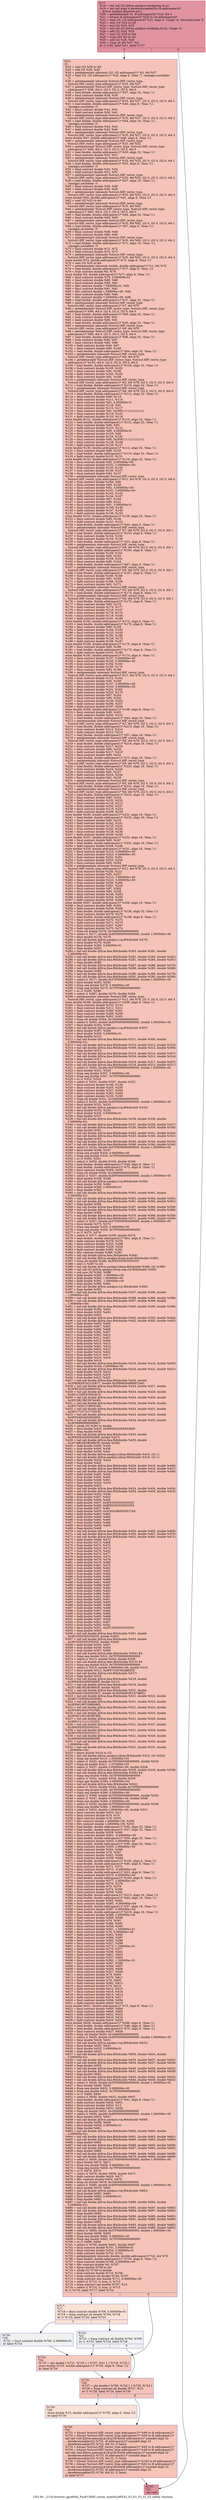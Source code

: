 digraph "CFG for '_Z13Corrector_gpudPdS_PimP15HIP_vector_typeIdLj4EES3_S3_S3_S3_S3_S3_ddddj' function" {
	label="CFG for '_Z13Corrector_gpudPdS_PimP15HIP_vector_typeIdLj4EES3_S3_S3_S3_S3_S3_ddddj' function";

	Node0x5437320 [shape=record,color="#b70d28ff", style=filled, fillcolor="#b70d2870",label="{%17:\l  %18 = tail call i32 @llvm.amdgcn.workgroup.id.x()\l  %19 = tail call align 4 dereferenceable(64) i8 addrspace(4)*\l... @llvm.amdgcn.dispatch.ptr()\l  %20 = getelementptr i8, i8 addrspace(4)* %19, i64 4\l  %21 = bitcast i8 addrspace(4)* %20 to i16 addrspace(4)*\l  %22 = load i16, i16 addrspace(4)* %21, align 4, !range !4, !invariant.load !5\l  %23 = zext i16 %22 to i32\l  %24 = mul i32 %18, %23\l  %25 = tail call i32 @llvm.amdgcn.workitem.id.x(), !range !6\l  %26 = add i32 %24, %25\l  %27 = zext i32 %26 to i64\l  %28 = trunc i64 %4 to i32\l  %29 = add i32 %26, %28\l  %30 = icmp ult i64 %27, %4\l  br i1 %30, label %31, label %737\l|{<s0>T|<s1>F}}"];
	Node0x5437320:s0 -> Node0x5439fb0;
	Node0x5437320:s1 -> Node0x543a040;
	Node0x5439fb0 [shape=record,color="#3d50c3ff", style=filled, fillcolor="#e8765c70",label="{%31:\l31:                                               \l  %32 = sext i32 %29 to i64\l  %33 = add i32 %29, %28\l  %34 = getelementptr inbounds i32, i32 addrspace(1)* %3, i64 %27\l  %35 = load i32, i32 addrspace(1)* %34, align 4, !tbaa !7, !amdgpu.noclobber\l... !5\l  %36 = getelementptr inbounds %struct.HIP_vector_type,\l... %struct.HIP_vector_type addrspace(1)* %10, i64 %27\l  %37 = getelementptr %struct.HIP_vector_type, %struct.HIP_vector_type\l... addrspace(1)* %36, i64 0, i32 0, i32 0, i32 0, i64 0\l  %38 = load double, double addrspace(1)* %37, align 32, !tbaa !11\l  %39 = fmul contract double %38, %38\l  %40 = getelementptr inbounds %struct.HIP_vector_type,\l... %struct.HIP_vector_type addrspace(1)* %10, i64 %27, i32 0, i32 0, i32 0, i64 1\l  %41 = load double, double addrspace(1)* %40, align 8, !tbaa !11,\l... !amdgpu.noclobber !5\l  %42 = fmul contract double %41, %41\l  %43 = fadd contract double %39, %42\l  %44 = getelementptr inbounds %struct.HIP_vector_type,\l... %struct.HIP_vector_type addrspace(1)* %10, i64 %27, i32 0, i32 0, i32 0, i64 2\l  %45 = load double, double addrspace(1)* %44, align 16, !tbaa !11,\l... !amdgpu.noclobber !5\l  %46 = fmul contract double %45, %45\l  %47 = fadd contract double %43, %46\l  %48 = getelementptr inbounds %struct.HIP_vector_type,\l... %struct.HIP_vector_type addrspace(1)* %10, i64 %27, i32 0, i32 0, i32 0, i64 3\l  store double %47, double addrspace(1)* %48, align 8, !tbaa !11\l  %49 = getelementptr inbounds %struct.HIP_vector_type,\l... %struct.HIP_vector_type addrspace(1)* %10, i64 %32\l  %50 = getelementptr %struct.HIP_vector_type, %struct.HIP_vector_type\l... addrspace(1)* %49, i64 0, i32 0, i32 0, i32 0, i64 0\l  %51 = load double, double addrspace(1)* %50, align 32, !tbaa !11\l  %52 = fmul contract double %51, %51\l  %53 = getelementptr inbounds %struct.HIP_vector_type,\l... %struct.HIP_vector_type addrspace(1)* %10, i64 %32, i32 0, i32 0, i32 0, i64 1\l  %54 = load double, double addrspace(1)* %53, align 8, !tbaa !11,\l... !amdgpu.noclobber !5\l  %55 = fmul contract double %54, %54\l  %56 = fadd contract double %52, %55\l  %57 = getelementptr inbounds %struct.HIP_vector_type,\l... %struct.HIP_vector_type addrspace(1)* %10, i64 %32, i32 0, i32 0, i32 0, i64 2\l  %58 = load double, double addrspace(1)* %57, align 16, !tbaa !11,\l... !amdgpu.noclobber !5\l  %59 = fmul contract double %58, %58\l  %60 = fadd contract double %56, %59\l  %61 = getelementptr inbounds %struct.HIP_vector_type,\l... %struct.HIP_vector_type addrspace(1)* %10, i64 %32, i32 0, i32 0, i32 0, i64 3\l  store double %60, double addrspace(1)* %61, align 8, !tbaa !11\l  %62 = sext i32 %33 to i64\l  %63 = getelementptr inbounds %struct.HIP_vector_type,\l... %struct.HIP_vector_type addrspace(1)* %10, i64 %62\l  %64 = getelementptr %struct.HIP_vector_type, %struct.HIP_vector_type\l... addrspace(1)* %63, i64 0, i32 0, i32 0, i32 0, i64 0\l  %65 = load double, double addrspace(1)* %64, align 32, !tbaa !11\l  %66 = fmul contract double %65, %65\l  %67 = getelementptr inbounds %struct.HIP_vector_type,\l... %struct.HIP_vector_type addrspace(1)* %10, i64 %62, i32 0, i32 0, i32 0, i64 1\l  %68 = load double, double addrspace(1)* %67, align 8, !tbaa !11,\l... !amdgpu.noclobber !5\l  %69 = fmul contract double %68, %68\l  %70 = fadd contract double %66, %69\l  %71 = getelementptr inbounds %struct.HIP_vector_type,\l... %struct.HIP_vector_type addrspace(1)* %10, i64 %62, i32 0, i32 0, i32 0, i64 2\l  %72 = load double, double addrspace(1)* %71, align 16, !tbaa !11,\l... !amdgpu.noclobber !5\l  %73 = fmul contract double %72, %72\l  %74 = fadd contract double %70, %73\l  %75 = getelementptr inbounds %struct.HIP_vector_type,\l... %struct.HIP_vector_type addrspace(1)* %10, i64 %62, i32 0, i32 0, i32 0, i64 3\l  store double %74, double addrspace(1)* %75, align 8, !tbaa !11\l  %76 = sext i32 %35 to i64\l  %77 = getelementptr inbounds double, double addrspace(1)* %1, i64 %76\l  %78 = load double, double addrspace(1)* %77, align 8, !tbaa !12\l  %79 = fsub contract double %0, %78\l  store double %0, double addrspace(1)* %77, align 8, !tbaa !12\l  %80 = fmul contract double %79, 5.000000e-01\l  %81 = fmul contract double %80, %80\l  %82 = fmul contract double %80, %81\l  %83 = fdiv contract double 7.500000e-01, %82\l  %84 = fmul contract double %81, %81\l  %85 = fdiv contract double 1.500000e+00, %84\l  %86 = fmul contract double %80, %84\l  %87 = fdiv contract double 7.500000e+00, %86\l  %88 = load double, double addrspace(1)* %37, align 32, !tbaa !11\l  %89 = getelementptr inbounds %struct.HIP_vector_type,\l... %struct.HIP_vector_type addrspace(1)* %7, i64 %76\l  %90 = getelementptr %struct.HIP_vector_type, %struct.HIP_vector_type\l... addrspace(1)* %89, i64 0, i32 0, i32 0, i32 0, i64 0\l  %91 = load double, double addrspace(1)* %90, align 32, !tbaa !11\l  %92 = fsub contract double %88, %91\l  %93 = fadd contract double %88, %91\l  %94 = load double, double addrspace(1)* %50, align 32, !tbaa !11\l  %95 = getelementptr inbounds %struct.HIP_vector_type,\l... %struct.HIP_vector_type addrspace(1)* %8, i64 %76\l  %96 = getelementptr %struct.HIP_vector_type, %struct.HIP_vector_type\l... addrspace(1)* %95, i64 0, i32 0, i32 0, i32 0, i64 0\l  %97 = load double, double addrspace(1)* %96, align 32, !tbaa !11\l  %98 = fsub contract double %94, %97\l  %99 = fmul contract double %80, %98\l  %100 = fadd contract double %94, %97\l  %101 = fmul contract double %80, %100\l  %102 = load double, double addrspace(1)* %64, align 32, !tbaa !11\l  %103 = getelementptr inbounds %struct.HIP_vector_type,\l... %struct.HIP_vector_type addrspace(1)* %9, i64 %76\l  %104 = getelementptr %struct.HIP_vector_type, %struct.HIP_vector_type\l... addrspace(1)* %103, i64 0, i32 0, i32 0, i32 0, i64 0\l  %105 = load double, double addrspace(1)* %104, align 32, !tbaa !11\l  %106 = fsub contract double %102, %105\l  %107 = fmul contract double %81, %106\l  %108 = fadd contract double %102, %105\l  %109 = fmul contract double %81, %108\l  %110 = getelementptr inbounds %struct.HIP_vector_type,\l... %struct.HIP_vector_type addrspace(1)* %5, i64 %76, i32 0, i32 0, i32 0, i64 0\l  %111 = load double, double addrspace(1)* %110, align 32, !tbaa !11\l  %112 = getelementptr inbounds %struct.HIP_vector_type,\l... %struct.HIP_vector_type addrspace(1)* %6, i64 %76, i32 0, i32 0, i32 0, i64 0\l  %113 = load double, double addrspace(1)* %112, align 32, !tbaa !11\l  %114 = fmul contract double %80, %113\l  %115 = fadd contract double %111, %114\l  %116 = fmul contract double %81, 4.000000e-01\l  %117 = fmul contract double %116, %92\l  %118 = fsub contract double %115, %117\l  %119 = fmul contract double %81, 0x3FB1111111111111\l  %120 = fmul contract double %119, %101\l  %121 = fadd contract double %120, %118\l  store double %121, double addrspace(1)* %110, align 32, !tbaa !11\l  %122 = load double, double addrspace(1)* %112, align 32, !tbaa !11\l  %123 = fmul contract double %80, %93\l  %124 = fadd contract double %123, %122\l  %125 = fmul contract double %80, 4.000000e-01\l  %126 = fmul contract double %125, %99\l  %127 = fsub contract double %124, %126\l  %128 = fmul contract double %80, 0x3FB1111111111111\l  %129 = fmul contract double %128, %109\l  %130 = fadd contract double %129, %127\l  store double %130, double addrspace(1)* %112, align 32, !tbaa !11\l  %131 = fmul contract double %80, %130\l  %132 = load double, double addrspace(1)* %110, align 32, !tbaa !11\l  %133 = fadd contract double %132, %131\l  store double %133, double addrspace(1)* %110, align 32, !tbaa !11\l  %134 = fmul contract double %92, 5.000000e+00\l  %135 = fmul contract double %101, 5.000000e+00\l  %136 = fsub contract double %135, %134\l  %137 = fsub contract double %136, %107\l  %138 = fmul contract double %83, %137\l  %139 = getelementptr inbounds %struct.HIP_vector_type,\l... %struct.HIP_vector_type addrspace(1)* %11, i64 %76, i32 0, i32 0, i32 0, i64 0\l  %140 = fsub contract double %109, %99\l  %141 = fmul contract double %85, %140\l  %142 = fmul contract double %92, 3.000000e+00\l  %143 = fmul contract double %101, 3.000000e+00\l  %144 = fsub contract double %142, %143\l  %145 = fadd contract double %144, %107\l  %146 = fmul contract double %87, %145\l  %147 = fmul contract double %80, %141\l  %148 = fmul contract double %81, 5.000000e-01\l  %149 = fmul contract double %148, %146\l  %150 = fadd contract double %147, %149\l  %151 = fadd contract double %138, %150\l  store double %151, double addrspace(1)* %139, align 32, !tbaa !11\l  %152 = fmul contract double %80, %146\l  %153 = fadd contract double %141, %152\l  %154 = load double, double addrspace(1)* %40, align 8, !tbaa !11\l  %155 = getelementptr inbounds %struct.HIP_vector_type,\l... %struct.HIP_vector_type addrspace(1)* %7, i64 %76, i32 0, i32 0, i32 0, i64 1\l  %156 = load double, double addrspace(1)* %155, align 8, !tbaa !11\l  %157 = fsub contract double %154, %156\l  %158 = fadd contract double %154, %156\l  %159 = load double, double addrspace(1)* %53, align 8, !tbaa !11\l  %160 = getelementptr inbounds %struct.HIP_vector_type,\l... %struct.HIP_vector_type addrspace(1)* %8, i64 %76, i32 0, i32 0, i32 0, i64 1\l  %161 = load double, double addrspace(1)* %160, align 8, !tbaa !11\l  %162 = fsub contract double %159, %161\l  %163 = fmul contract double %80, %162\l  %164 = fadd contract double %159, %161\l  %165 = fmul contract double %80, %164\l  %166 = load double, double addrspace(1)* %67, align 8, !tbaa !11\l  %167 = getelementptr inbounds %struct.HIP_vector_type,\l... %struct.HIP_vector_type addrspace(1)* %9, i64 %76, i32 0, i32 0, i32 0, i64 1\l  %168 = load double, double addrspace(1)* %167, align 8, !tbaa !11\l  %169 = fsub contract double %166, %168\l  %170 = fmul contract double %81, %169\l  %171 = fadd contract double %166, %168\l  %172 = fmul contract double %81, %171\l  %173 = getelementptr inbounds %struct.HIP_vector_type,\l... %struct.HIP_vector_type addrspace(1)* %5, i64 %76, i32 0, i32 0, i32 0, i64 1\l  %174 = load double, double addrspace(1)* %173, align 8, !tbaa !11\l  %175 = getelementptr inbounds %struct.HIP_vector_type,\l... %struct.HIP_vector_type addrspace(1)* %6, i64 %76, i32 0, i32 0, i32 0, i64 1\l  %176 = load double, double addrspace(1)* %175, align 8, !tbaa !11\l  %177 = fmul contract double %80, %176\l  %178 = fadd contract double %174, %177\l  %179 = fmul contract double %116, %157\l  %180 = fsub contract double %178, %179\l  %181 = fmul contract double %119, %165\l  %182 = fadd contract double %181, %180\l  store double %182, double addrspace(1)* %173, align 8, !tbaa !11\l  %183 = load double, double addrspace(1)* %175, align 8, !tbaa !11\l  %184 = fmul contract double %80, %158\l  %185 = fadd contract double %184, %183\l  %186 = fmul contract double %125, %163\l  %187 = fsub contract double %185, %186\l  %188 = fmul contract double %128, %172\l  %189 = fadd contract double %188, %187\l  store double %189, double addrspace(1)* %175, align 8, !tbaa !11\l  %190 = fmul contract double %80, %189\l  %191 = load double, double addrspace(1)* %173, align 8, !tbaa !11\l  %192 = fadd contract double %191, %190\l  store double %192, double addrspace(1)* %173, align 8, !tbaa !11\l  %193 = fmul contract double %157, 5.000000e+00\l  %194 = fmul contract double %165, 5.000000e+00\l  %195 = fsub contract double %194, %193\l  %196 = fsub contract double %195, %170\l  %197 = fmul contract double %83, %196\l  %198 = getelementptr inbounds %struct.HIP_vector_type,\l... %struct.HIP_vector_type addrspace(1)* %11, i64 %76, i32 0, i32 0, i32 0, i64 1\l  %199 = fsub contract double %172, %163\l  %200 = fmul contract double %85, %199\l  %201 = fmul contract double %157, 3.000000e+00\l  %202 = fmul contract double %165, 3.000000e+00\l  %203 = fsub contract double %201, %202\l  %204 = fadd contract double %203, %170\l  %205 = fmul contract double %87, %204\l  %206 = fmul contract double %80, %200\l  %207 = fmul contract double %148, %205\l  %208 = fadd contract double %206, %207\l  %209 = fadd contract double %197, %208\l  store double %209, double addrspace(1)* %198, align 8, !tbaa !11\l  %210 = fmul contract double %80, %205\l  %211 = fadd contract double %200, %210\l  %212 = load double, double addrspace(1)* %44, align 16, !tbaa !11\l  %213 = getelementptr inbounds %struct.HIP_vector_type,\l... %struct.HIP_vector_type addrspace(1)* %7, i64 %76, i32 0, i32 0, i32 0, i64 2\l  %214 = load double, double addrspace(1)* %213, align 16, !tbaa !11\l  %215 = fsub contract double %212, %214\l  %216 = fadd contract double %212, %214\l  %217 = load double, double addrspace(1)* %57, align 16, !tbaa !11\l  %218 = getelementptr inbounds %struct.HIP_vector_type,\l... %struct.HIP_vector_type addrspace(1)* %8, i64 %76, i32 0, i32 0, i32 0, i64 2\l  %219 = load double, double addrspace(1)* %218, align 16, !tbaa !11\l  %220 = fsub contract double %217, %219\l  %221 = fmul contract double %80, %220\l  %222 = fadd contract double %217, %219\l  %223 = fmul contract double %80, %222\l  %224 = load double, double addrspace(1)* %71, align 16, !tbaa !11\l  %225 = getelementptr inbounds %struct.HIP_vector_type,\l... %struct.HIP_vector_type addrspace(1)* %9, i64 %76, i32 0, i32 0, i32 0, i64 2\l  %226 = load double, double addrspace(1)* %225, align 16, !tbaa !11\l  %227 = fsub contract double %224, %226\l  %228 = fmul contract double %81, %227\l  %229 = fadd contract double %224, %226\l  %230 = fmul contract double %81, %229\l  %231 = getelementptr inbounds %struct.HIP_vector_type,\l... %struct.HIP_vector_type addrspace(1)* %5, i64 %76, i32 0, i32 0, i32 0, i64 2\l  %232 = load double, double addrspace(1)* %231, align 16, !tbaa !11\l  %233 = getelementptr inbounds %struct.HIP_vector_type,\l... %struct.HIP_vector_type addrspace(1)* %6, i64 %76, i32 0, i32 0, i32 0, i64 2\l  %234 = load double, double addrspace(1)* %233, align 16, !tbaa !11\l  %235 = fmul contract double %80, %234\l  %236 = fadd contract double %232, %235\l  %237 = fmul contract double %116, %215\l  %238 = fsub contract double %236, %237\l  %239 = fmul contract double %119, %223\l  %240 = fadd contract double %239, %238\l  store double %240, double addrspace(1)* %231, align 16, !tbaa !11\l  %241 = load double, double addrspace(1)* %233, align 16, !tbaa !11\l  %242 = fmul contract double %80, %216\l  %243 = fadd contract double %242, %241\l  %244 = fmul contract double %125, %221\l  %245 = fsub contract double %243, %244\l  %246 = fmul contract double %128, %230\l  %247 = fadd contract double %246, %245\l  store double %247, double addrspace(1)* %233, align 16, !tbaa !11\l  %248 = fmul contract double %80, %247\l  %249 = load double, double addrspace(1)* %231, align 16, !tbaa !11\l  %250 = fadd contract double %249, %248\l  store double %250, double addrspace(1)* %231, align 16, !tbaa !11\l  %251 = fmul contract double %215, 5.000000e+00\l  %252 = fmul contract double %223, 5.000000e+00\l  %253 = fsub contract double %252, %251\l  %254 = fsub contract double %253, %228\l  %255 = fmul contract double %83, %254\l  %256 = getelementptr inbounds %struct.HIP_vector_type,\l... %struct.HIP_vector_type addrspace(1)* %11, i64 %76, i32 0, i32 0, i32 0, i64 2\l  %257 = fsub contract double %230, %221\l  %258 = fmul contract double %85, %257\l  %259 = fmul contract double %215, 3.000000e+00\l  %260 = fmul contract double %223, 3.000000e+00\l  %261 = fsub contract double %259, %260\l  %262 = fadd contract double %261, %228\l  %263 = fmul contract double %87, %262\l  %264 = fmul contract double %80, %258\l  %265 = fmul contract double %148, %263\l  %266 = fadd contract double %264, %265\l  %267 = fadd contract double %255, %266\l  store double %267, double addrspace(1)* %256, align 16, !tbaa !11\l  %268 = fmul contract double %80, %263\l  %269 = fadd contract double %258, %268\l  %270 = load double, double addrspace(1)* %139, align 32, !tbaa !11\l  %271 = fmul contract double %270, %270\l  %272 = load double, double addrspace(1)* %198, align 8, !tbaa !11\l  %273 = fmul contract double %272, %272\l  %274 = fadd contract double %271, %273\l  %275 = fmul contract double %267, %267\l  %276 = fadd contract double %275, %274\l  %277 = fcmp olt double %276, 0x1000000000000000\l  %278 = select i1 %277, double 0x4FF0000000000000, double 1.000000e+00\l  %279 = fmul double %276, %278\l  %280 = tail call double @llvm.amdgcn.rsq.f64(double %279)\l  %281 = fmul double %279, %280\l  %282 = fmul double %280, 5.000000e-01\l  %283 = fneg double %282\l  %284 = tail call double @llvm.fma.f64(double %283, double %281, double\l... 5.000000e-01)\l  %285 = tail call double @llvm.fma.f64(double %282, double %284, double %282)\l  %286 = tail call double @llvm.fma.f64(double %281, double %284, double %281)\l  %287 = fneg double %286\l  %288 = tail call double @llvm.fma.f64(double %287, double %286, double %279)\l  %289 = tail call double @llvm.fma.f64(double %288, double %285, double %286)\l  %290 = fneg double %289\l  %291 = tail call double @llvm.fma.f64(double %290, double %289, double %279)\l  %292 = tail call double @llvm.fma.f64(double %291, double %285, double %289)\l  %293 = select i1 %277, double 0x37F0000000000000, double 1.000000e+00\l  %294 = fmul double %293, %292\l  %295 = fcmp oeq double %279, 0.000000e+00\l  %296 = fcmp oeq double %279, 0x7FF0000000000000\l  %297 = or i1 %295, %296\l  %298 = select i1 %297, double %279, double %294\l  %299 = getelementptr inbounds %struct.HIP_vector_type,\l... %struct.HIP_vector_type addrspace(1)* %11, i64 %76, i32 0, i32 0, i32 0, i64 3\l  store double %298, double addrspace(1)* %299, align 8, !tbaa !11\l  %300 = fmul contract double %153, %153\l  %301 = fmul contract double %211, %211\l  %302 = fadd contract double %300, %301\l  %303 = fmul contract double %269, %269\l  %304 = fadd contract double %302, %303\l  %305 = fcmp olt double %304, 0x1000000000000000\l  %306 = select i1 %305, double 0x4FF0000000000000, double 1.000000e+00\l  %307 = fmul double %304, %306\l  %308 = tail call double @llvm.amdgcn.rsq.f64(double %307)\l  %309 = fmul double %307, %308\l  %310 = fmul double %308, 5.000000e-01\l  %311 = fneg double %310\l  %312 = tail call double @llvm.fma.f64(double %311, double %309, double\l... 5.000000e-01)\l  %313 = tail call double @llvm.fma.f64(double %310, double %312, double %310)\l  %314 = tail call double @llvm.fma.f64(double %309, double %312, double %309)\l  %315 = fneg double %314\l  %316 = tail call double @llvm.fma.f64(double %315, double %314, double %307)\l  %317 = tail call double @llvm.fma.f64(double %316, double %313, double %314)\l  %318 = fneg double %317\l  %319 = tail call double @llvm.fma.f64(double %318, double %317, double %307)\l  %320 = tail call double @llvm.fma.f64(double %319, double %313, double %317)\l  %321 = select i1 %305, double 0x37F0000000000000, double 1.000000e+00\l  %322 = fmul double %321, %320\l  %323 = fcmp oeq double %307, 0.000000e+00\l  %324 = fcmp oeq double %307, 0x7FF0000000000000\l  %325 = or i1 %323, %324\l  %326 = select i1 %325, double %307, double %322\l  %327 = fmul contract double %146, %146\l  %328 = fmul contract double %205, %205\l  %329 = fadd contract double %327, %328\l  %330 = fmul contract double %263, %263\l  %331 = fadd contract double %329, %330\l  %332 = fcmp olt double %331, 0x1000000000000000\l  %333 = select i1 %332, double 0x4FF0000000000000, double 1.000000e+00\l  %334 = fmul double %331, %333\l  %335 = tail call double @llvm.amdgcn.rsq.f64(double %334)\l  %336 = fmul double %334, %335\l  %337 = fmul double %335, 5.000000e-01\l  %338 = fneg double %337\l  %339 = tail call double @llvm.fma.f64(double %338, double %336, double\l... 5.000000e-01)\l  %340 = tail call double @llvm.fma.f64(double %337, double %339, double %337)\l  %341 = tail call double @llvm.fma.f64(double %336, double %339, double %336)\l  %342 = fneg double %341\l  %343 = tail call double @llvm.fma.f64(double %342, double %341, double %334)\l  %344 = tail call double @llvm.fma.f64(double %343, double %340, double %341)\l  %345 = fneg double %344\l  %346 = tail call double @llvm.fma.f64(double %345, double %344, double %334)\l  %347 = tail call double @llvm.fma.f64(double %346, double %340, double %344)\l  %348 = select i1 %332, double 0x37F0000000000000, double 1.000000e+00\l  %349 = fmul double %348, %347\l  %350 = fcmp oeq double %334, 0.000000e+00\l  %351 = fcmp oeq double %334, 0x7FF0000000000000\l  %352 = or i1 %350, %351\l  %353 = select i1 %352, double %334, double %349\l  %354 = load double, double addrspace(1)* %48, align 8, !tbaa !11\l  %355 = load double, double addrspace(1)* %75, align 8, !tbaa !11\l  %356 = fmul contract double %354, %355\l  %357 = fcmp olt double %356, 0x1000000000000000\l  %358 = select i1 %357, double 0x4FF0000000000000, double 1.000000e+00\l  %359 = fmul double %356, %358\l  %360 = tail call double @llvm.amdgcn.rsq.f64(double %359)\l  %361 = fmul double %359, %360\l  %362 = fmul double %360, 5.000000e-01\l  %363 = fneg double %362\l  %364 = tail call double @llvm.fma.f64(double %363, double %361, double\l... 5.000000e-01)\l  %365 = tail call double @llvm.fma.f64(double %362, double %364, double %362)\l  %366 = tail call double @llvm.fma.f64(double %361, double %364, double %361)\l  %367 = fneg double %366\l  %368 = tail call double @llvm.fma.f64(double %367, double %366, double %359)\l  %369 = tail call double @llvm.fma.f64(double %368, double %365, double %366)\l  %370 = fneg double %369\l  %371 = tail call double @llvm.fma.f64(double %370, double %369, double %359)\l  %372 = tail call double @llvm.fma.f64(double %371, double %365, double %369)\l  %373 = select i1 %357, double 0x37F0000000000000, double 1.000000e+00\l  %374 = fmul double %373, %372\l  %375 = fcmp oeq double %359, 0.000000e+00\l  %376 = fcmp oeq double %359, 0x7FF0000000000000\l  %377 = or i1 %375, %376\l  %378 = select i1 %377, double %359, double %374\l  %379 = load double, double addrspace(1)* %61, align 8, !tbaa !11\l  %380 = fadd contract double %379, %378\l  %381 = fmul contract double %353, %298\l  %382 = fmul contract double %326, %326\l  %383 = fadd contract double %382, %381\l  %384 = fdiv contract double %380, %383\l  %385 = tail call double @llvm.fabs.f64(double %384)\l  %386 = tail call double @llvm.amdgcn.frexp.mant.f64(double %385)\l  %387 = fcmp olt double %386, 0x3FE5555555555555\l  %388 = zext i1 %387 to i32\l  %389 = tail call double @llvm.amdgcn.ldexp.f64(double %386, i32 %388)\l  %390 = tail call i32 @llvm.amdgcn.frexp.exp.i32.f64(double %385)\l  %391 = sub nsw i32 %390, %388\l  %392 = fadd double %389, -1.000000e+00\l  %393 = fadd double %389, 1.000000e+00\l  %394 = fadd double %393, -1.000000e+00\l  %395 = fsub double %389, %394\l  %396 = tail call double @llvm.amdgcn.rcp.f64(double %393)\l  %397 = fneg double %393\l  %398 = tail call double @llvm.fma.f64(double %397, double %396, double\l... 1.000000e+00)\l  %399 = tail call double @llvm.fma.f64(double %398, double %396, double %396)\l  %400 = tail call double @llvm.fma.f64(double %397, double %399, double\l... 1.000000e+00)\l  %401 = tail call double @llvm.fma.f64(double %400, double %399, double %399)\l  %402 = fmul double %392, %401\l  %403 = fmul double %393, %402\l  %404 = fneg double %403\l  %405 = tail call double @llvm.fma.f64(double %402, double %393, double %404)\l  %406 = tail call double @llvm.fma.f64(double %402, double %395, double %405)\l  %407 = fadd double %403, %406\l  %408 = fsub double %407, %403\l  %409 = fsub double %406, %408\l  %410 = fsub double %392, %407\l  %411 = fsub double %392, %410\l  %412 = fsub double %411, %407\l  %413 = fsub double %412, %409\l  %414 = fadd double %410, %413\l  %415 = fmul double %401, %414\l  %416 = fadd double %402, %415\l  %417 = fsub double %416, %402\l  %418 = fsub double %415, %417\l  %419 = fmul double %416, %416\l  %420 = fneg double %419\l  %421 = tail call double @llvm.fma.f64(double %416, double %416, double %420)\l  %422 = fmul double %418, 2.000000e+00\l  %423 = tail call double @llvm.fma.f64(double %416, double %422, double %421)\l  %424 = fadd double %419, %423\l  %425 = fsub double %424, %419\l  %426 = fsub double %423, %425\l  %427 = tail call double @llvm.fma.f64(double %424, double\l... 0x3FBDEE674222DE17, double 0x3FBA6564968915A9)\l  %428 = tail call double @llvm.fma.f64(double %424, double %427, double\l... 0x3FBE25E43ABE935A)\l  %429 = tail call double @llvm.fma.f64(double %424, double %428, double\l... 0x3FC110EF47E6C9C2)\l  %430 = tail call double @llvm.fma.f64(double %424, double %429, double\l... 0x3FC3B13BCFA74449)\l  %431 = tail call double @llvm.fma.f64(double %424, double %430, double\l... 0x3FC745D171BF3C30)\l  %432 = tail call double @llvm.fma.f64(double %424, double %431, double\l... 0x3FCC71C71C7792CE)\l  %433 = tail call double @llvm.fma.f64(double %424, double %432, double\l... 0x3FD24924924920DA)\l  %434 = tail call double @llvm.fma.f64(double %424, double %433, double\l... 0x3FD999999999999C)\l  %435 = sitofp i32 %391 to double\l  %436 = fmul double %435, 0x3FE62E42FEFA39EF\l  %437 = fneg double %436\l  %438 = tail call double @llvm.fma.f64(double %435, double\l... 0x3FE62E42FEFA39EF, double %437)\l  %439 = tail call double @llvm.fma.f64(double %435, double\l... 0x3C7ABC9E3B39803F, double %438)\l  %440 = fadd double %436, %439\l  %441 = fsub double %440, %436\l  %442 = fsub double %439, %441\l  %443 = tail call double @llvm.amdgcn.ldexp.f64(double %416, i32 1)\l  %444 = tail call double @llvm.amdgcn.ldexp.f64(double %418, i32 1)\l  %445 = fmul double %416, %424\l  %446 = fneg double %445\l  %447 = tail call double @llvm.fma.f64(double %424, double %416, double %446)\l  %448 = tail call double @llvm.fma.f64(double %424, double %418, double %447)\l  %449 = tail call double @llvm.fma.f64(double %426, double %416, double %448)\l  %450 = fadd double %445, %449\l  %451 = fsub double %450, %445\l  %452 = fsub double %449, %451\l  %453 = fmul double %424, %434\l  %454 = fneg double %453\l  %455 = tail call double @llvm.fma.f64(double %424, double %434, double %454)\l  %456 = tail call double @llvm.fma.f64(double %426, double %434, double %455)\l  %457 = fadd double %453, %456\l  %458 = fsub double %457, %453\l  %459 = fsub double %456, %458\l  %460 = fadd double %457, 0x3FE5555555555555\l  %461 = fadd double %460, 0xBFE5555555555555\l  %462 = fsub double %457, %461\l  %463 = fadd double %459, 0x3C8543B0D5DF274D\l  %464 = fadd double %463, %462\l  %465 = fadd double %460, %464\l  %466 = fsub double %465, %460\l  %467 = fsub double %464, %466\l  %468 = fmul double %450, %465\l  %469 = fneg double %468\l  %470 = tail call double @llvm.fma.f64(double %450, double %465, double %469)\l  %471 = tail call double @llvm.fma.f64(double %450, double %467, double %470)\l  %472 = tail call double @llvm.fma.f64(double %452, double %465, double %471)\l  %473 = fadd double %468, %472\l  %474 = fsub double %473, %468\l  %475 = fsub double %472, %474\l  %476 = fadd double %443, %473\l  %477 = fsub double %476, %443\l  %478 = fsub double %473, %477\l  %479 = fadd double %444, %475\l  %480 = fadd double %479, %478\l  %481 = fadd double %476, %480\l  %482 = fsub double %481, %476\l  %483 = fsub double %480, %482\l  %484 = fadd double %440, %481\l  %485 = fsub double %484, %440\l  %486 = fsub double %484, %485\l  %487 = fsub double %440, %486\l  %488 = fsub double %481, %485\l  %489 = fadd double %488, %487\l  %490 = fadd double %442, %483\l  %491 = fsub double %490, %442\l  %492 = fsub double %490, %491\l  %493 = fsub double %442, %492\l  %494 = fsub double %483, %491\l  %495 = fadd double %494, %493\l  %496 = fadd double %490, %489\l  %497 = fadd double %484, %496\l  %498 = fsub double %497, %484\l  %499 = fsub double %496, %498\l  %500 = fadd double %495, %499\l  %501 = fadd double %497, %500\l  %502 = fsub double %501, %497\l  %503 = fsub double %500, %502\l  %504 = fmul double %501, 0x3FC5555555555555\l  %505 = fneg double %504\l  %506 = tail call double @llvm.fma.f64(double %501, double\l... 0x3FC5555555555555, double %505)\l  %507 = tail call double @llvm.fma.f64(double %503, double\l... 0x3FC5555555555555, double %506)\l  %508 = fadd double %504, %507\l  %509 = fsub double %508, %504\l  %510 = fsub double %507, %509\l  %511 = tail call double @llvm.fabs.f64(double %504) #4\l  %512 = fcmp oeq double %511, 0x7FF0000000000000\l  %513 = select i1 %512, double %504, double %508\l  %514 = tail call double @llvm.fabs.f64(double %513) #4\l  %515 = fcmp oeq double %514, 0x7FF0000000000000\l  %516 = select i1 %515, double 0.000000e+00, double %510\l  %517 = fmul double %513, 0x3FF71547652B82FE\l  %518 = tail call double @llvm.rint.f64(double %517)\l  %519 = fneg double %518\l  %520 = tail call double @llvm.fma.f64(double %519, double\l... 0x3FE62E42FEFA39EF, double %513)\l  %521 = tail call double @llvm.fma.f64(double %519, double\l... 0x3C7ABC9E3B39803F, double %520)\l  %522 = tail call double @llvm.fma.f64(double %521, double\l... 0x3E5ADE156A5DCB37, double 0x3E928AF3FCA7AB0C)\l  %523 = tail call double @llvm.fma.f64(double %521, double %522, double\l... 0x3EC71DEE623FDE64)\l  %524 = tail call double @llvm.fma.f64(double %521, double %523, double\l... 0x3EFA01997C89E6B0)\l  %525 = tail call double @llvm.fma.f64(double %521, double %524, double\l... 0x3F2A01A014761F6E)\l  %526 = tail call double @llvm.fma.f64(double %521, double %525, double\l... 0x3F56C16C1852B7B0)\l  %527 = tail call double @llvm.fma.f64(double %521, double %526, double\l... 0x3F81111111122322)\l  %528 = tail call double @llvm.fma.f64(double %521, double %527, double\l... 0x3FA55555555502A1)\l  %529 = tail call double @llvm.fma.f64(double %521, double %528, double\l... 0x3FC5555555555511)\l  %530 = tail call double @llvm.fma.f64(double %521, double %529, double\l... 0x3FE000000000000B)\l  %531 = tail call double @llvm.fma.f64(double %521, double %530, double\l... 1.000000e+00)\l  %532 = tail call double @llvm.fma.f64(double %521, double %531, double\l... 1.000000e+00)\l  %533 = fptosi double %518 to i32\l  %534 = tail call double @llvm.amdgcn.ldexp.f64(double %532, i32 %533)\l  %535 = fcmp ogt double %513, 1.024000e+03\l  %536 = select i1 %535, double 0x7FF0000000000000, double %534\l  %537 = fcmp olt double %513, -1.075000e+03\l  %538 = select i1 %537, double 0.000000e+00, double %536\l  %539 = tail call double @llvm.fma.f64(double %538, double %516, double %538)\l  %540 = tail call double @llvm.fabs.f64(double %538) #4\l  %541 = fcmp oeq double %540, 0x7FF0000000000000\l  %542 = select i1 %541, double %538, double %539\l  %543 = fcmp uge double %384, 0.000000e+00\l  %544 = tail call double @llvm.fabs.f64(double %542)\l  %545 = select i1 %543, double %544, double 0x7FF8000000000000\l  %546 = fcmp oeq double %385, 0x7FF0000000000000\l  %547 = fcmp oeq double %384, 0.000000e+00\l  %548 = select i1 %546, double 0x7FF0000000000000, double %545\l  %549 = select i1 %547, double 0.000000e+00, double %548\l  %550 = fcmp uno double %384, 0.000000e+00\l  %551 = select i1 %550, double 0x7FF8000000000000, double %549\l  %552 = fcmp oeq double %384, 1.000000e+00\l  %553 = select i1 %552, double 1.000000e+00, double %551\l  %554 = fmul contract double %553, %12\l  %555 = fmul contract double %79, %79\l  %556 = fmul contract double %79, %555\l  %557 = fdiv contract double 1.000000e+00, %556\l  %558 = fdiv contract double 1.000000e+00, %555\l  %559 = load double, double addrspace(1)* %90, align 32, !tbaa !11\l  %560 = load double, double addrspace(1)* %37, align 32, !tbaa !11\l  %561 = fsub contract double %559, %560\l  %562 = fmul contract double %561, -6.000000e+00\l  %563 = load double, double addrspace(1)* %50, align 32, !tbaa !11\l  %564 = fmul contract double %563, 4.000000e+00\l  %565 = load double, double addrspace(1)* %96, align 32, !tbaa !11\l  %566 = fmul contract double %565, 2.000000e+00\l  %567 = fadd contract double %564, %566\l  %568 = fmul contract double %79, %567\l  %569 = fsub contract double %562, %568\l  %570 = fmul contract double %558, %569\l  %571 = load double, double addrspace(1)* %155, align 8, !tbaa !11\l  %572 = load double, double addrspace(1)* %40, align 8, !tbaa !11\l  %573 = fsub contract double %571, %572\l  %574 = fmul contract double %573, -6.000000e+00\l  %575 = load double, double addrspace(1)* %53, align 8, !tbaa !11\l  %576 = fmul contract double %575, 4.000000e+00\l  %577 = load double, double addrspace(1)* %160, align 8, !tbaa !11\l  %578 = fmul contract double %577, 2.000000e+00\l  %579 = fadd contract double %576, %578\l  %580 = fmul contract double %79, %579\l  %581 = fsub contract double %574, %580\l  %582 = fmul contract double %558, %581\l  %583 = load double, double addrspace(1)* %213, align 16, !tbaa !11\l  %584 = load double, double addrspace(1)* %44, align 16, !tbaa !11\l  %585 = fsub contract double %583, %584\l  %586 = fmul contract double %585, -6.000000e+00\l  %587 = load double, double addrspace(1)* %57, align 16, !tbaa !11\l  %588 = fmul contract double %587, 4.000000e+00\l  %589 = load double, double addrspace(1)* %218, align 16, !tbaa !11\l  %590 = fmul contract double %589, 2.000000e+00\l  %591 = fadd contract double %588, %590\l  %592 = fmul contract double %79, %591\l  %593 = fsub contract double %586, %592\l  %594 = fmul contract double %558, %593\l  %595 = fmul contract double %561, 1.200000e+01\l  %596 = fmul contract double %79, 6.000000e+00\l  %597 = fadd contract double %563, %565\l  %598 = fmul contract double %596, %597\l  %599 = fadd contract double %595, %598\l  %600 = fmul contract double %557, %599\l  %601 = fmul contract double %573, 1.200000e+01\l  %602 = fadd contract double %575, %577\l  %603 = fmul contract double %596, %602\l  %604 = fadd contract double %601, %603\l  %605 = fmul contract double %557, %604\l  %606 = fmul contract double %585, 1.200000e+01\l  %607 = fadd contract double %587, %589\l  %608 = fmul contract double %596, %607\l  %609 = fadd contract double %606, %608\l  %610 = fmul contract double %557, %609\l  %611 = fmul contract double %79, %600\l  %612 = fadd contract double %570, %611\l  %613 = fmul contract double %79, %605\l  %614 = fadd contract double %582, %613\l  %615 = fmul contract double %79, %610\l  %616 = fadd contract double %612, %615\l  %617 = fmul contract double %616, %616\l  %618 = fmul contract double %614, %614\l  %619 = fadd contract double %618, %617\l  %620 = fmul contract double %594, %594\l  %621 = fadd contract double %620, %619\l  store double %621, double addrspace(1)* %75, align 8, !tbaa !11\l  %622 = fmul contract double %600, %600\l  %623 = fmul contract double %605, %605\l  %624 = fadd contract double %622, %623\l  %625 = fmul contract double %610, %610\l  %626 = fadd contract double %624, %625\l  store double %626, double addrspace(1)* %299, align 8, !tbaa !11\l  %627 = load double, double addrspace(1)* %48, align 8, !tbaa !11\l  %628 = load double, double addrspace(1)* %75, align 8, !tbaa !11\l  %629 = fmul contract double %627, %628\l  %630 = fcmp olt double %629, 0x1000000000000000\l  %631 = select i1 %630, double 0x4FF0000000000000, double 1.000000e+00\l  %632 = fmul double %629, %631\l  %633 = tail call double @llvm.amdgcn.rsq.f64(double %632)\l  %634 = fmul double %632, %633\l  %635 = fmul double %633, 5.000000e-01\l  %636 = fneg double %635\l  %637 = tail call double @llvm.fma.f64(double %636, double %634, double\l... 5.000000e-01)\l  %638 = tail call double @llvm.fma.f64(double %635, double %637, double %635)\l  %639 = tail call double @llvm.fma.f64(double %634, double %637, double %634)\l  %640 = fneg double %639\l  %641 = tail call double @llvm.fma.f64(double %640, double %639, double %632)\l  %642 = tail call double @llvm.fma.f64(double %641, double %638, double %639)\l  %643 = fneg double %642\l  %644 = tail call double @llvm.fma.f64(double %643, double %642, double %632)\l  %645 = tail call double @llvm.fma.f64(double %644, double %638, double %642)\l  %646 = select i1 %630, double 0x37F0000000000000, double 1.000000e+00\l  %647 = fmul double %646, %645\l  %648 = fcmp oeq double %632, 0.000000e+00\l  %649 = fcmp oeq double %632, 0x7FF0000000000000\l  %650 = or i1 %648, %649\l  %651 = select i1 %650, double %632, double %647\l  %652 = load double, double addrspace(1)* %61, align 8, !tbaa !11\l  %653 = fadd contract double %652, %651\l  %654 = fmul contract double %653, %13\l  %655 = fmul contract double %652, %626\l  %656 = fcmp olt double %655, 0x1000000000000000\l  %657 = select i1 %656, double 0x4FF0000000000000, double 1.000000e+00\l  %658 = fmul double %655, %657\l  %659 = tail call double @llvm.amdgcn.rsq.f64(double %658)\l  %660 = fmul double %658, %659\l  %661 = fmul double %659, 5.000000e-01\l  %662 = fneg double %661\l  %663 = tail call double @llvm.fma.f64(double %662, double %660, double\l... 5.000000e-01)\l  %664 = tail call double @llvm.fma.f64(double %661, double %663, double %661)\l  %665 = tail call double @llvm.fma.f64(double %660, double %663, double %660)\l  %666 = fneg double %665\l  %667 = tail call double @llvm.fma.f64(double %666, double %665, double %658)\l  %668 = tail call double @llvm.fma.f64(double %667, double %664, double %665)\l  %669 = fneg double %668\l  %670 = tail call double @llvm.fma.f64(double %669, double %668, double %658)\l  %671 = tail call double @llvm.fma.f64(double %670, double %664, double %668)\l  %672 = select i1 %656, double 0x37F0000000000000, double 1.000000e+00\l  %673 = fmul double %672, %671\l  %674 = fcmp oeq double %658, 0.000000e+00\l  %675 = fcmp oeq double %658, 0x7FF0000000000000\l  %676 = or i1 %674, %675\l  %677 = select i1 %676, double %658, double %673\l  %678 = fadd contract double %628, %677\l  %679 = fdiv contract double %654, %678\l  %680 = fcmp olt double %679, 0x1000000000000000\l  %681 = select i1 %680, double 0x4FF0000000000000, double 1.000000e+00\l  %682 = fmul double %679, %681\l  %683 = tail call double @llvm.amdgcn.rsq.f64(double %682)\l  %684 = fmul double %682, %683\l  %685 = fmul double %683, 5.000000e-01\l  %686 = fneg double %685\l  %687 = tail call double @llvm.fma.f64(double %686, double %684, double\l... 5.000000e-01)\l  %688 = tail call double @llvm.fma.f64(double %685, double %687, double %685)\l  %689 = tail call double @llvm.fma.f64(double %684, double %687, double %684)\l  %690 = fneg double %689\l  %691 = tail call double @llvm.fma.f64(double %690, double %689, double %682)\l  %692 = tail call double @llvm.fma.f64(double %691, double %688, double %689)\l  %693 = fneg double %692\l  %694 = tail call double @llvm.fma.f64(double %693, double %692, double %682)\l  %695 = tail call double @llvm.fma.f64(double %694, double %688, double %692)\l  %696 = select i1 %680, double 0x37F0000000000000, double 1.000000e+00\l  %697 = fmul double %696, %695\l  %698 = fcmp oeq double %682, 0.000000e+00\l  %699 = fcmp oeq double %682, 0x7FF0000000000000\l  %700 = or i1 %698, %699\l  %701 = select i1 %700, double %682, double %697\l  %702 = fmul contract double %701, 5.000000e-01\l  %703 = fmul contract double %554, 5.000000e-01\l  %704 = fadd contract double %702, %703\l  %705 = getelementptr inbounds double, double addrspace(1)* %2, i64 %76\l  %706 = load double, double addrspace(1)* %705, align 8, !tbaa !12\l  %707 = fmul contract double %706, 2.000000e+00\l  %708 = fdiv contract double %0, %707\l  %709 = fptosi double %708 to i32\l  %710 = sitofp i32 %709 to double\l  %711 = fsub contract double %710, %708\l  %712 = fcmp contract ule double %704, %707\l  %713 = fcmp contract une double %711, 0.000000e+00\l  %714 = select i1 %712, i1 true, i1 %713\l  %715 = fcmp contract ugt double %707, %14\l  %716 = select i1 %714, i1 true, i1 %715\l  br i1 %716, label %717, label %724\l|{<s0>T|<s1>F}}"];
	Node0x5439fb0:s0 -> Node0x545ef60;
	Node0x5439fb0:s1 -> Node0x545efb0;
	Node0x545ef60 [shape=record,color="#3d50c3ff", style=filled, fillcolor="#f7b99e70",label="{%717:\l717:                                              \l  %718 = fmul contract double %706, 5.000000e-01\l  %719 = fcmp contract olt double %704, %718\l  br i1 %719, label %720, label %722\l|{<s0>T|<s1>F}}"];
	Node0x545ef60:s0 -> Node0x545f210;
	Node0x545ef60:s1 -> Node0x545f260;
	Node0x545f210 [shape=record,color="#3d50c3ff", style=filled, fillcolor="#dedcdb70",label="{%720:\l720:                                              \l  %721 = fmul contract double %706, 2.500000e-01\l  br label %724\l}"];
	Node0x545f210 -> Node0x545efb0;
	Node0x545f260 [shape=record,color="#3d50c3ff", style=filled, fillcolor="#dedcdb70",label="{%722:\l722:                                              \l  %723 = fcmp contract olt double %704, %706\l  br i1 %723, label %724, label %726\l|{<s0>T|<s1>F}}"];
	Node0x545f260:s0 -> Node0x545efb0;
	Node0x545f260:s1 -> Node0x545f530;
	Node0x545efb0 [shape=record,color="#3d50c3ff", style=filled, fillcolor="#ef886b70",label="{%724:\l724:                                              \l  %725 = phi double [ %721, %720 ], [ %707, %31 ], [ %718, %722 ]\l  store double %725, double addrspace(1)* %705, align 8, !tbaa !12\l  br label %726\l}"];
	Node0x545efb0 -> Node0x545f530;
	Node0x545f530 [shape=record,color="#3d50c3ff", style=filled, fillcolor="#e8765c70",label="{%726:\l726:                                              \l  %727 = phi double [ %706, %722 ], [ %725, %724 ]\l  %728 = fcmp contract olt double %727, %15\l  br i1 %728, label %729, label %730\l|{<s0>T|<s1>F}}"];
	Node0x545f530:s0 -> Node0x545f970;
	Node0x545f530:s1 -> Node0x545f9c0;
	Node0x545f970 [shape=record,color="#3d50c3ff", style=filled, fillcolor="#f7b99e70",label="{%729:\l729:                                              \l  store double %15, double addrspace(1)* %705, align 8, !tbaa !12\l  br label %730\l}"];
	Node0x545f970 -> Node0x545f9c0;
	Node0x545f9c0 [shape=record,color="#3d50c3ff", style=filled, fillcolor="#e8765c70",label="{%730:\l730:                                              \l  %731 = bitcast %struct.HIP_vector_type addrspace(1)* %89 to i8 addrspace(1)*\l  %732 = bitcast %struct.HIP_vector_type addrspace(1)* %36 to i8 addrspace(1)*\l  tail call void @llvm.memcpy.p1i8.p1i8.i64(i8 addrspace(1)* noundef align 32\l... dereferenceable(32) %731, i8 addrspace(1)* noundef align 32\l... dereferenceable(32) %732, i64 32, i1 false)\l  %733 = bitcast %struct.HIP_vector_type addrspace(1)* %95 to i8 addrspace(1)*\l  %734 = bitcast %struct.HIP_vector_type addrspace(1)* %49 to i8 addrspace(1)*\l  tail call void @llvm.memcpy.p1i8.p1i8.i64(i8 addrspace(1)* noundef align 32\l... dereferenceable(32) %733, i8 addrspace(1)* noundef align 32\l... dereferenceable(32) %734, i64 32, i1 false)\l  %735 = bitcast %struct.HIP_vector_type addrspace(1)* %103 to i8 addrspace(1)*\l  %736 = bitcast %struct.HIP_vector_type addrspace(1)* %63 to i8 addrspace(1)*\l  tail call void @llvm.memcpy.p1i8.p1i8.i64(i8 addrspace(1)* noundef align 32\l... dereferenceable(32) %735, i8 addrspace(1)* noundef align 32\l... dereferenceable(32) %736, i64 32, i1 false)\l  br label %737\l}"];
	Node0x545f9c0 -> Node0x543a040;
	Node0x543a040 [shape=record,color="#b70d28ff", style=filled, fillcolor="#b70d2870",label="{%737:\l737:                                              \l  ret void\l}"];
}
